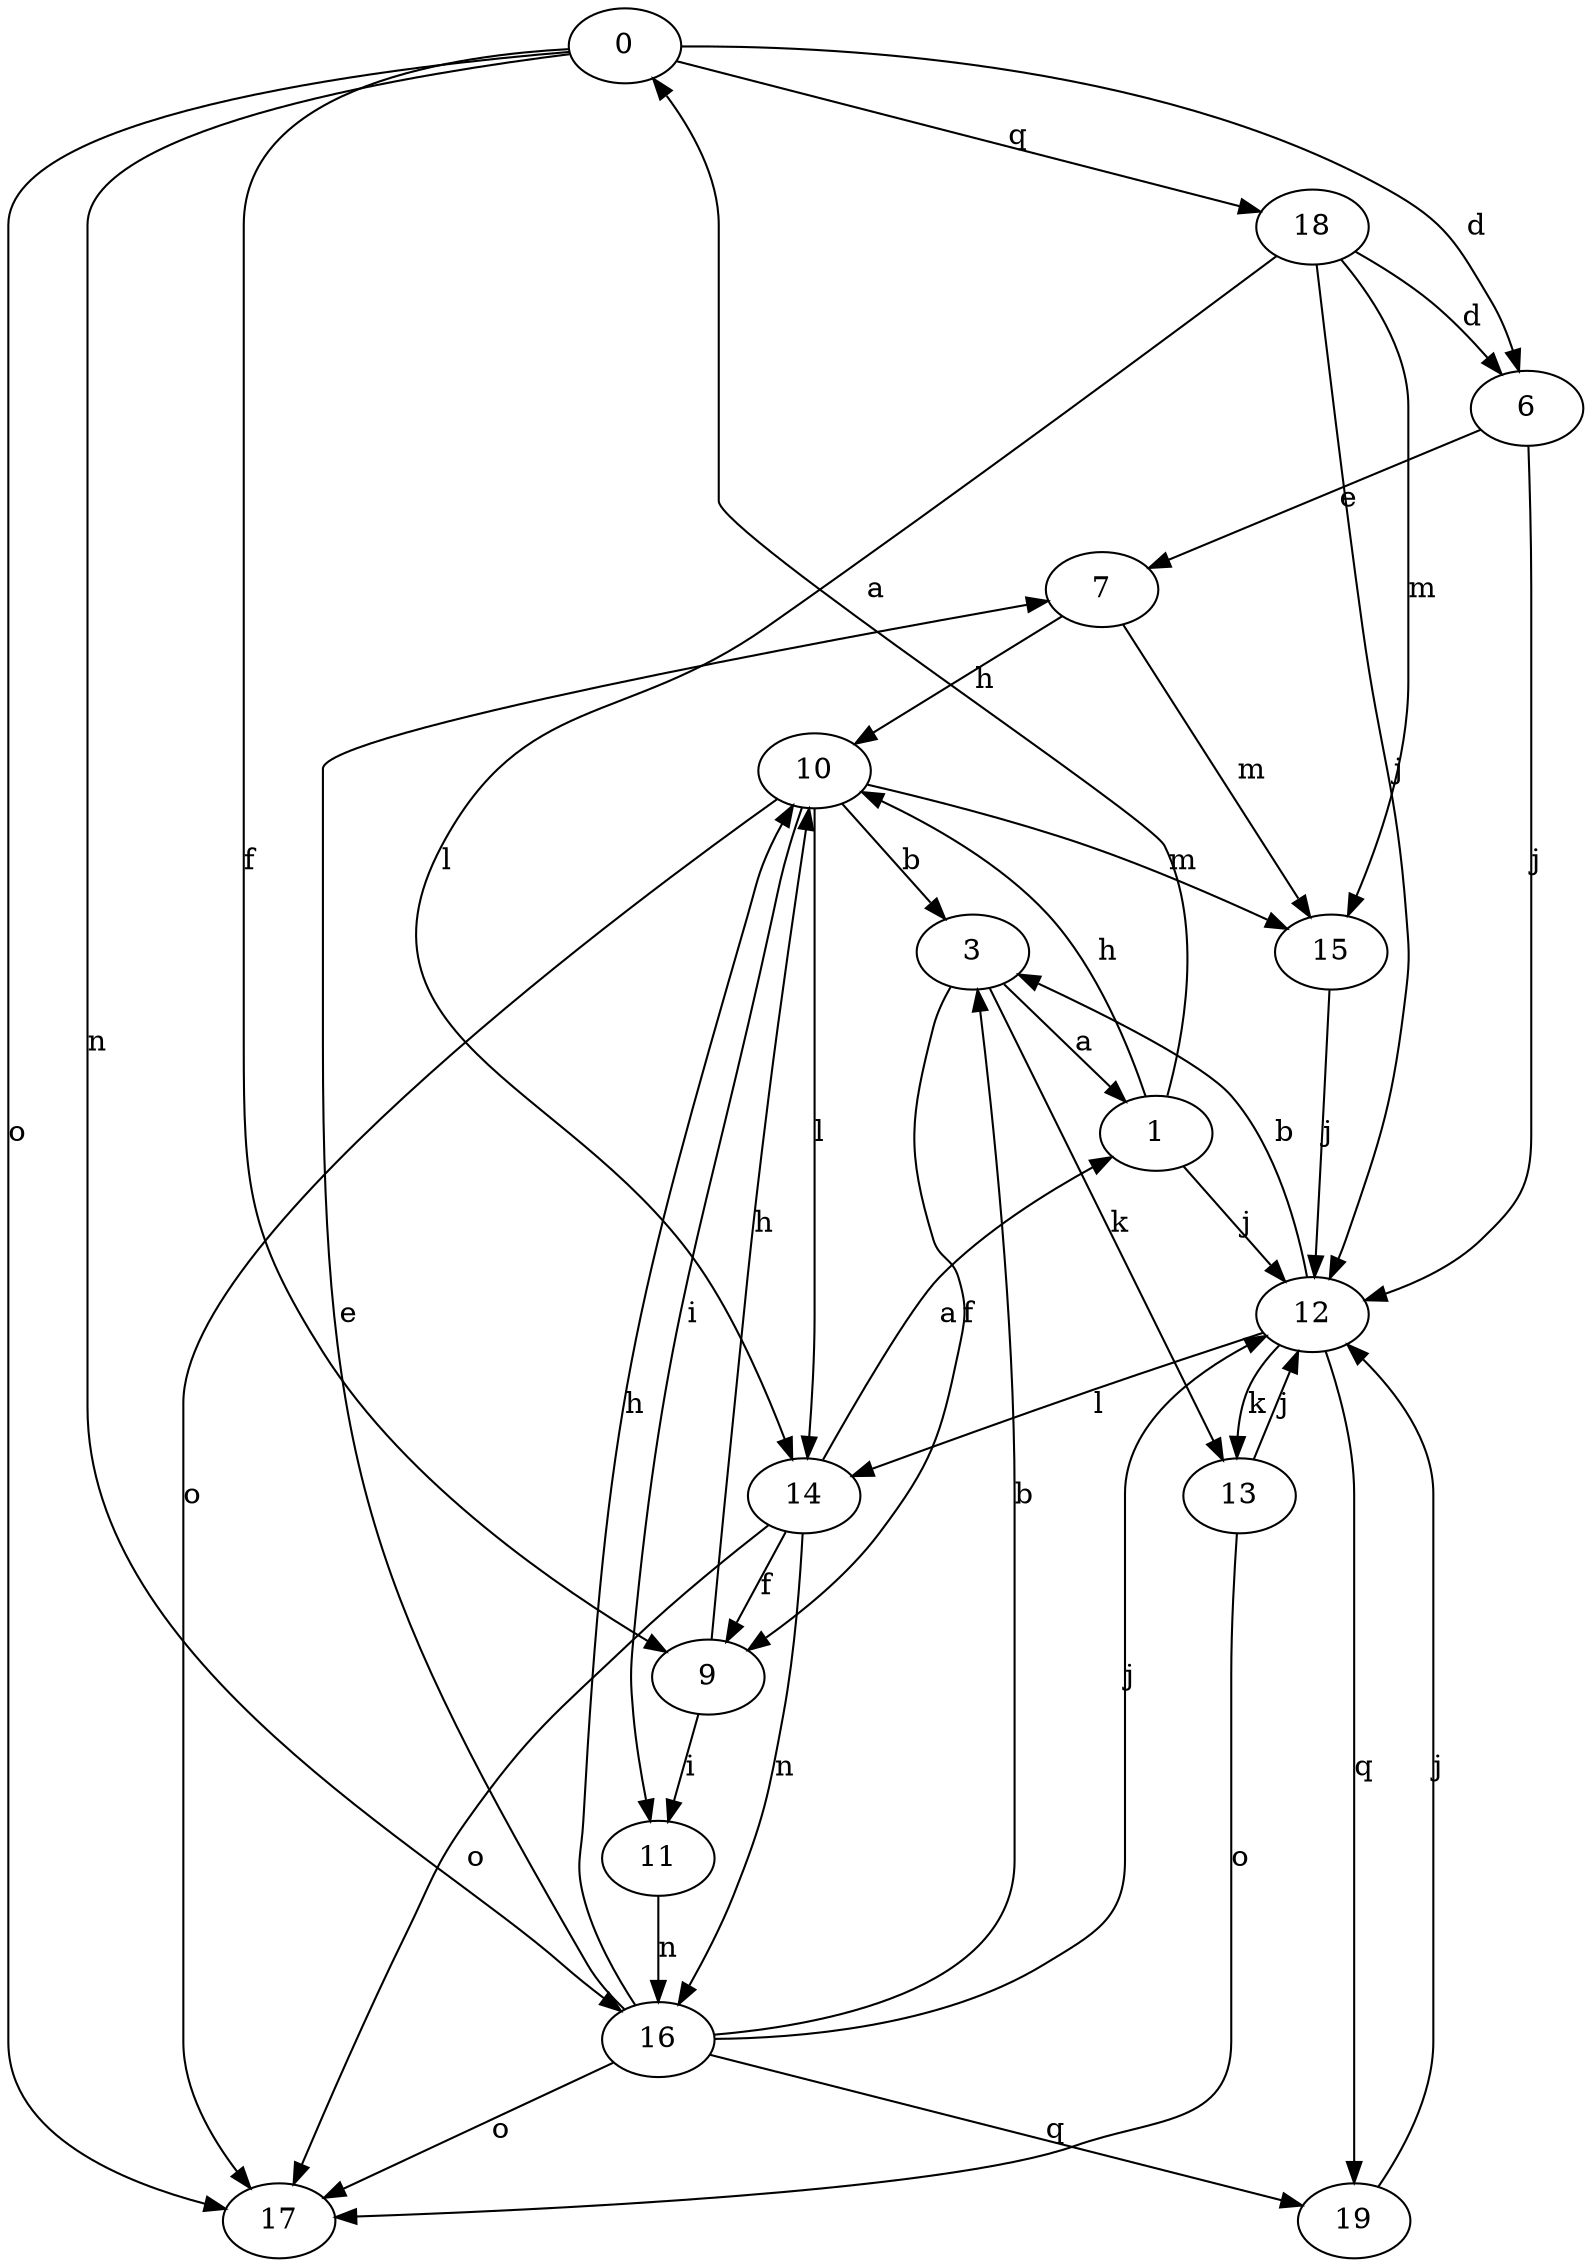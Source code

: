 strict digraph  {
0;
1;
3;
6;
7;
9;
10;
11;
12;
13;
14;
15;
16;
17;
18;
19;
0 -> 6  [label=d];
0 -> 9  [label=f];
0 -> 16  [label=n];
0 -> 17  [label=o];
0 -> 18  [label=q];
1 -> 0  [label=a];
1 -> 10  [label=h];
1 -> 12  [label=j];
3 -> 1  [label=a];
3 -> 9  [label=f];
3 -> 13  [label=k];
6 -> 7  [label=e];
6 -> 12  [label=j];
7 -> 10  [label=h];
7 -> 15  [label=m];
9 -> 10  [label=h];
9 -> 11  [label=i];
10 -> 3  [label=b];
10 -> 11  [label=i];
10 -> 14  [label=l];
10 -> 15  [label=m];
10 -> 17  [label=o];
11 -> 16  [label=n];
12 -> 3  [label=b];
12 -> 13  [label=k];
12 -> 14  [label=l];
12 -> 19  [label=q];
13 -> 12  [label=j];
13 -> 17  [label=o];
14 -> 1  [label=a];
14 -> 9  [label=f];
14 -> 16  [label=n];
14 -> 17  [label=o];
15 -> 12  [label=j];
16 -> 3  [label=b];
16 -> 7  [label=e];
16 -> 10  [label=h];
16 -> 12  [label=j];
16 -> 17  [label=o];
16 -> 19  [label=q];
18 -> 6  [label=d];
18 -> 12  [label=j];
18 -> 14  [label=l];
18 -> 15  [label=m];
19 -> 12  [label=j];
}
